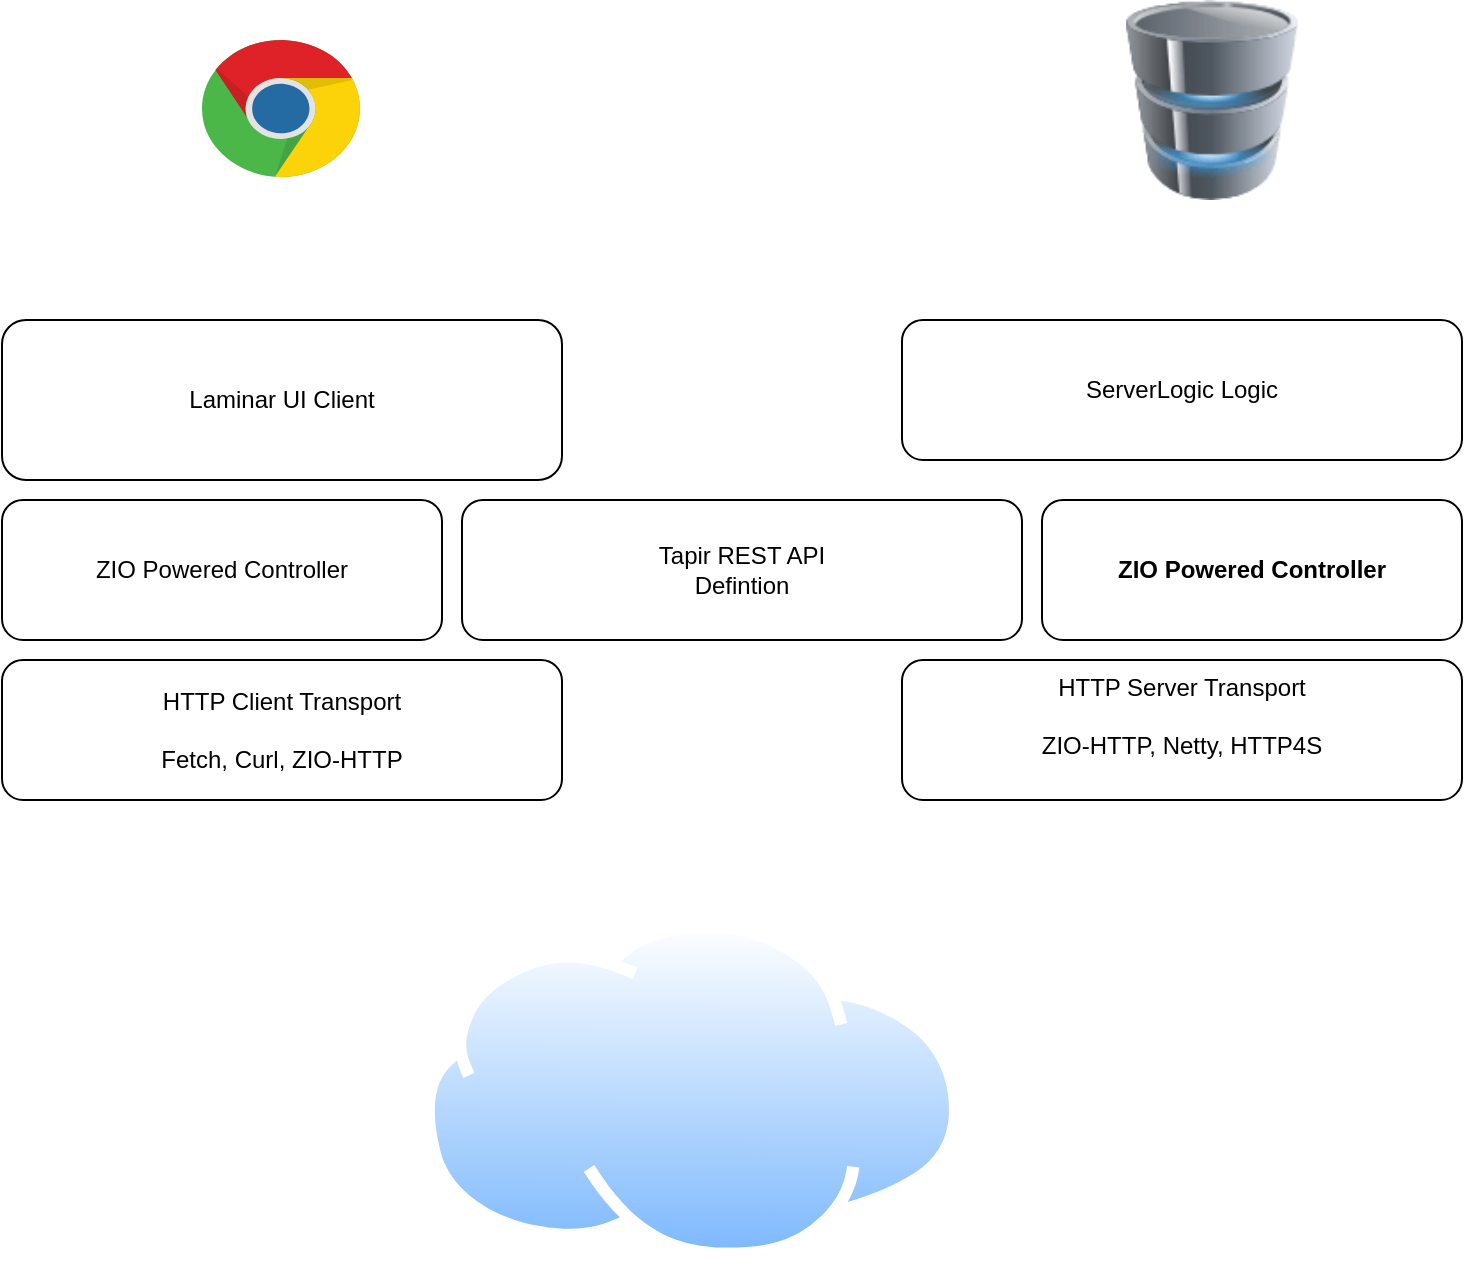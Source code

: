 <mxfile version="25.0.2">
  <diagram name="Page-1" id="W5aWvr-JOlksgqP9IC1i">
    <mxGraphModel dx="1036" dy="1962" grid="1" gridSize="10" guides="1" tooltips="1" connect="1" arrows="1" fold="1" page="1" pageScale="1" pageWidth="827" pageHeight="1169" math="0" shadow="0">
      <root>
        <mxCell id="0" />
        <mxCell id="1" parent="0" />
        <mxCell id="kPPqslosOgzzgx3B9v7w-3" value="" style="dashed=0;outlineConnect=0;html=1;align=center;labelPosition=center;verticalLabelPosition=bottom;verticalAlign=top;shape=mxgraph.weblogos.chrome" vertex="1" parent="1">
          <mxGeometry x="140" y="-60" width="80" height="70" as="geometry" />
        </mxCell>
        <mxCell id="kPPqslosOgzzgx3B9v7w-9" value="HTTP Server Transport&lt;br&gt;&lt;br&gt;ZIO-HTTP, Netty, HTTP4S&lt;br&gt;&lt;div&gt;&lt;br&gt;&lt;/div&gt;" style="rounded=1;whiteSpace=wrap;html=1;" vertex="1" parent="1">
          <mxGeometry x="490" y="250" width="280" height="70" as="geometry" />
        </mxCell>
        <mxCell id="kPPqslosOgzzgx3B9v7w-10" value="ServerLogic Logic" style="rounded=1;whiteSpace=wrap;html=1;" vertex="1" parent="1">
          <mxGeometry x="490" y="80" width="280" height="70" as="geometry" />
        </mxCell>
        <mxCell id="kPPqslosOgzzgx3B9v7w-13" value="HTTP Client Transport&lt;br&gt;&lt;br&gt;Fetch, Curl, ZIO-HTTP" style="rounded=1;whiteSpace=wrap;html=1;" vertex="1" parent="1">
          <mxGeometry x="40" y="250" width="280" height="70" as="geometry" />
        </mxCell>
        <mxCell id="kPPqslosOgzzgx3B9v7w-14" style="edgeStyle=orthogonalEdgeStyle;rounded=0;orthogonalLoop=1;jettySize=auto;html=1;exitX=0.5;exitY=1;exitDx=0;exitDy=0;" edge="1" parent="1">
          <mxGeometry relative="1" as="geometry">
            <mxPoint x="433.5" y="503" as="sourcePoint" />
            <mxPoint x="433.5" y="503" as="targetPoint" />
          </mxGeometry>
        </mxCell>
        <mxCell id="kPPqslosOgzzgx3B9v7w-15" value="ZIO Powered Controller" style="rounded=1;whiteSpace=wrap;html=1;fontStyle=1" vertex="1" parent="1">
          <mxGeometry x="560" y="170" width="210" height="70" as="geometry" />
        </mxCell>
        <mxCell id="kPPqslosOgzzgx3B9v7w-16" value="Tapir REST API&lt;div&gt;Defintion&lt;/div&gt;" style="rounded=1;whiteSpace=wrap;html=1;" vertex="1" parent="1">
          <mxGeometry x="270" y="170" width="280" height="70" as="geometry" />
        </mxCell>
        <mxCell id="kPPqslosOgzzgx3B9v7w-17" value="ZIO Powered Controller" style="rounded=1;whiteSpace=wrap;html=1;" vertex="1" parent="1">
          <mxGeometry x="40" y="170" width="220" height="70" as="geometry" />
        </mxCell>
        <mxCell id="kPPqslosOgzzgx3B9v7w-18" value="" style="image;html=1;image=img/lib/clip_art/computers/Database_128x128.png" vertex="1" parent="1">
          <mxGeometry x="600" y="-80" width="90" height="100" as="geometry" />
        </mxCell>
        <mxCell id="kPPqslosOgzzgx3B9v7w-19" value="Laminar UI Client" style="rounded=1;whiteSpace=wrap;html=1;" vertex="1" parent="1">
          <mxGeometry x="40" y="80" width="280" height="80" as="geometry" />
        </mxCell>
        <mxCell id="kPPqslosOgzzgx3B9v7w-21" value="" style="image;aspect=fixed;perimeter=ellipsePerimeter;html=1;align=center;shadow=0;dashed=0;spacingTop=3;image=img/lib/active_directory/internet_cloud.svg;" vertex="1" parent="1">
          <mxGeometry x="250" y="380" width="269.84" height="170" as="geometry" />
        </mxCell>
      </root>
    </mxGraphModel>
  </diagram>
</mxfile>
